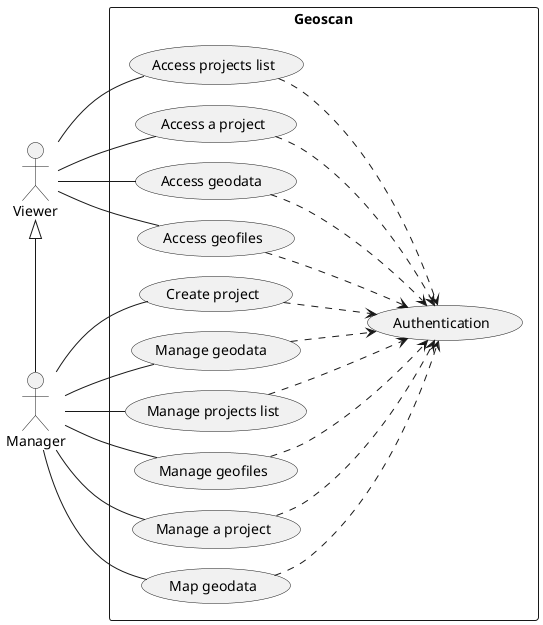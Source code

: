 @startuml global use case diagram
left to right direction

skinparam nodesep 20
skinparam ranksep 60

actor "Manager" as u
actor "Viewer" as u2

skinparam rectangle {
    Padding 120
}


rectangle Geoscan {
    usecase  "Create project" as uc30


    usecase  "Manage geodata " as uc40
    usecase  "Access geodata " as uc45


    usecase  "Manage geofiles" as uc50
    usecase  "Access geofiles" as uc55


    usecase  "Map geodata" as uc60


    usecase  "Manage projects list" as uc70
    usecase  "Access projects list" as uc75


    usecase  "Manage a project" as uc80
    usecase  "Access a project" as uc85

    usecase "Authentication" as auth
}

u -left-|> u2


u2 -- uc45
u2 -- uc55
u2 -- uc75
u2 -- uc85




u -- uc30


u -- uc40


u -- uc50


u -- uc60


u -- uc70


u -- uc80



uc45 ..> auth
uc55 ..> auth
uc75 ..> auth
uc85 ..> auth
uc30 ..> auth
uc40 ..> auth
uc50 ..> auth
uc60 ..> auth
uc70 ..> auth
uc80 ..> auth

@enduml